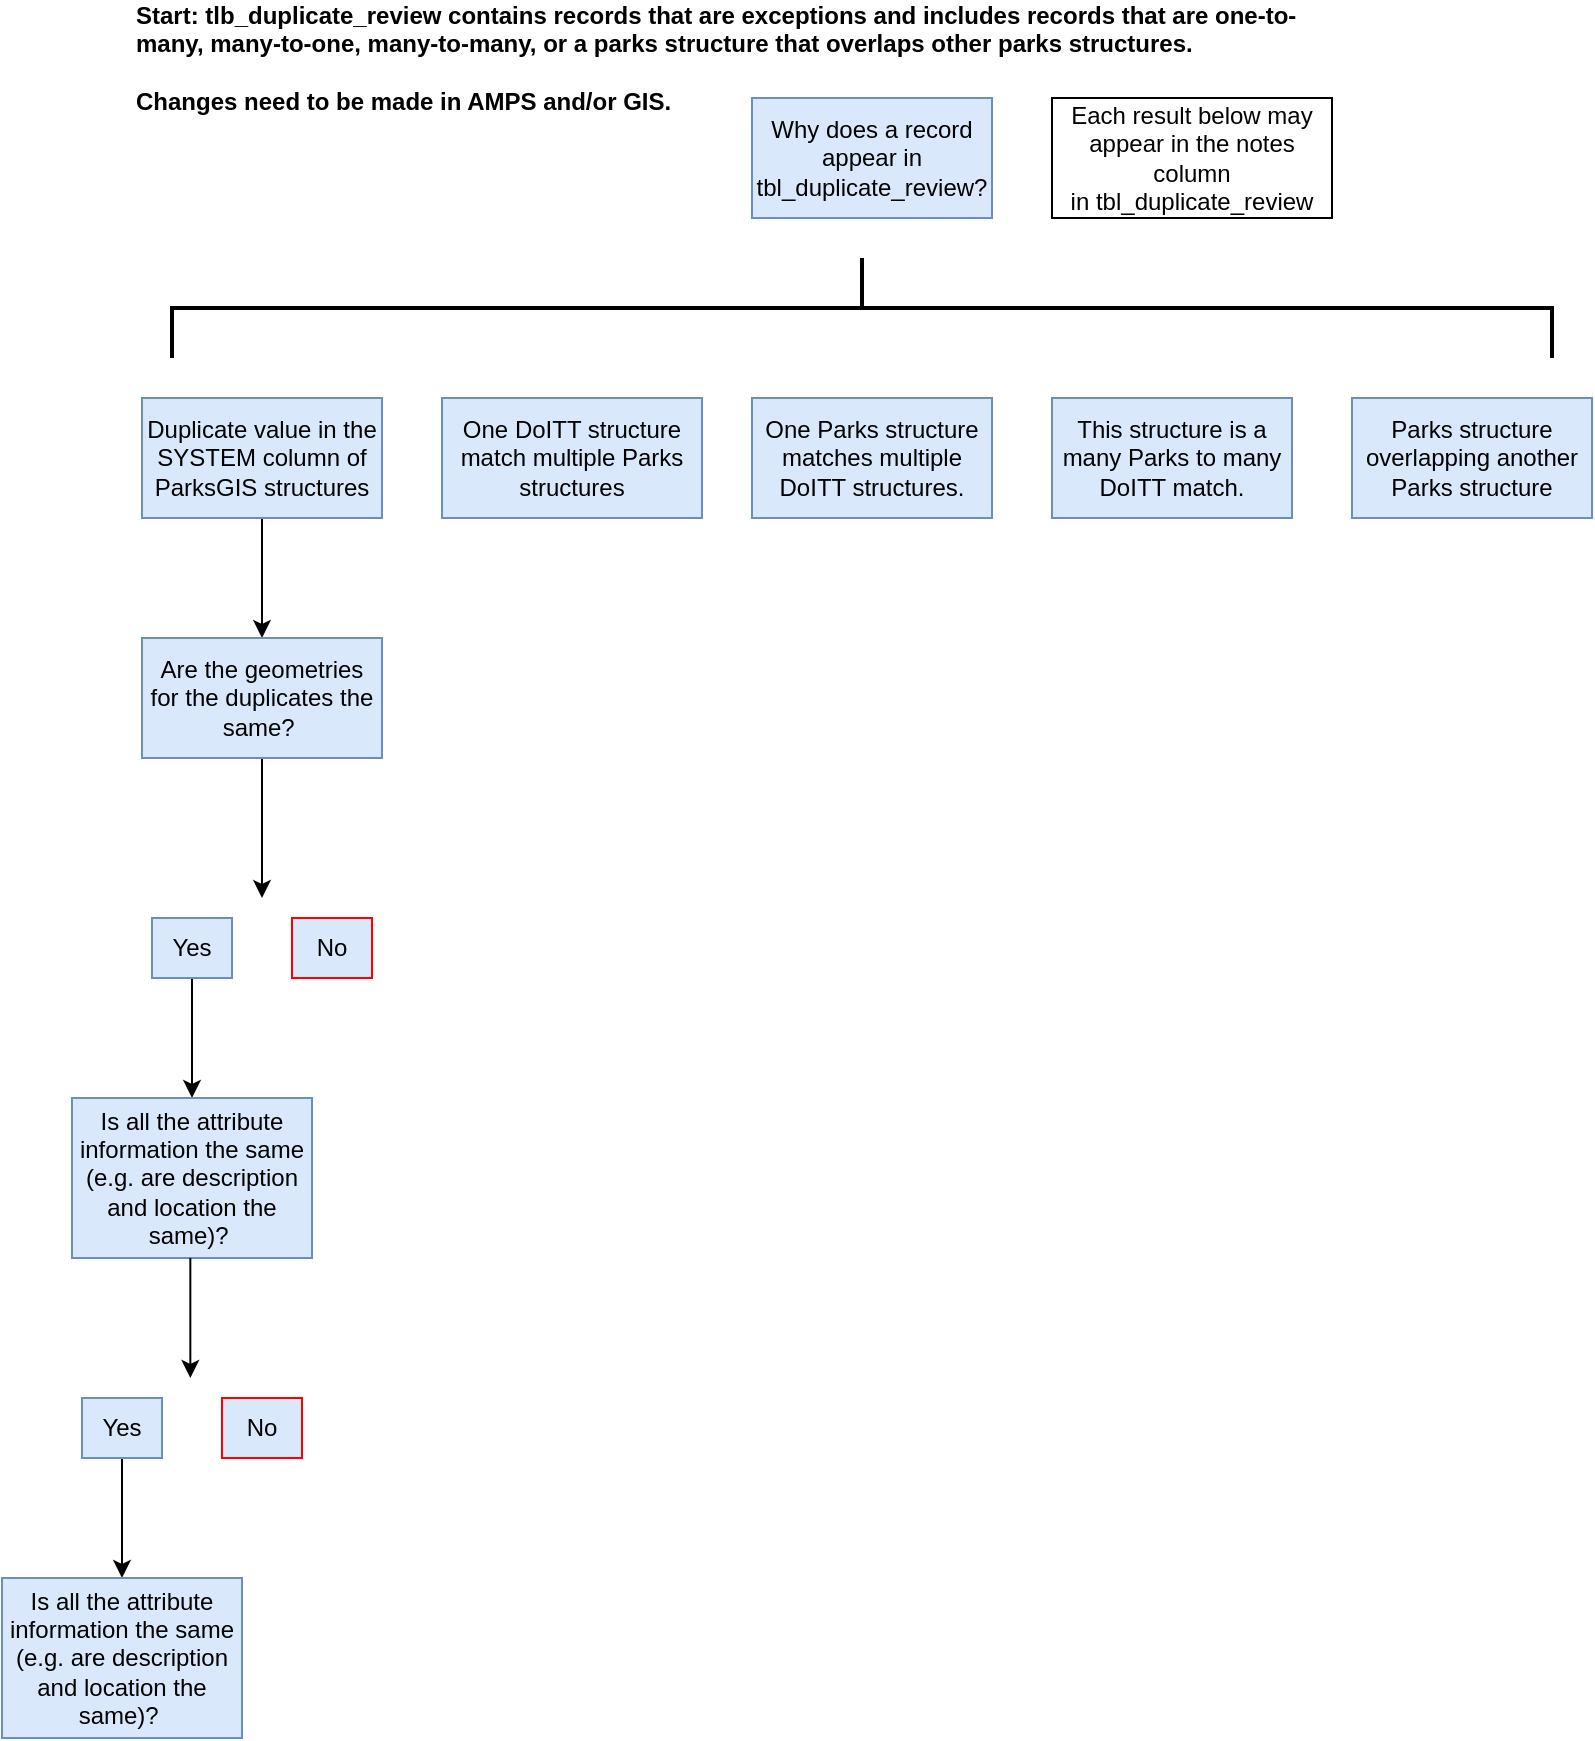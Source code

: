 <mxfile version="13.6.4" type="github">
  <diagram id="hUdBVl2sTiVrTUAv1wnK" name="Page-1">
    <mxGraphModel dx="1958" dy="1715" grid="1" gridSize="10" guides="1" tooltips="1" connect="1" arrows="1" fold="1" page="1" pageScale="1" pageWidth="850" pageHeight="1100" math="0" shadow="0">
      <root>
        <mxCell id="0" />
        <mxCell id="1" parent="0" />
        <mxCell id="Gdu_VGWDFXmtHtz_7FUW-9" value="&lt;div style=&quot;box-sizing: border-box&quot;&gt;&lt;font style=&quot;font-size: 12px&quot;&gt;This structure is a many Parks to many DoITT match.&lt;/font&gt;&lt;/div&gt;" style="rounded=0;whiteSpace=wrap;html=1;fillColor=#dae8fc;strokeColor=#6c8ebf;" vertex="1" parent="1">
          <mxGeometry x="520" y="160" width="120" height="60" as="geometry" />
        </mxCell>
        <mxCell id="Gdu_VGWDFXmtHtz_7FUW-10" value="&lt;div style=&quot;box-sizing: border-box ; font-family: &amp;#34;segoe ui&amp;#34; , , &amp;#34;apple color emoji&amp;#34; , &amp;#34;segoe ui emoji&amp;#34; , sans-serif&quot;&gt;One Parks structure matches multiple DoITT structures.&lt;/div&gt;" style="rounded=0;whiteSpace=wrap;html=1;fillColor=#dae8fc;strokeColor=#6c8ebf;" vertex="1" parent="1">
          <mxGeometry x="370" y="160" width="120" height="60" as="geometry" />
        </mxCell>
        <mxCell id="Gdu_VGWDFXmtHtz_7FUW-11" value="&lt;div style=&quot;box-sizing: border-box ; font-family: &amp;#34;segoe ui&amp;#34; , , &amp;#34;apple color emoji&amp;#34; , &amp;#34;segoe ui emoji&amp;#34; , sans-serif&quot;&gt;One DoITT structure match multiple Parks structures&lt;/div&gt;" style="rounded=0;whiteSpace=wrap;html=1;fillColor=#dae8fc;strokeColor=#6c8ebf;" vertex="1" parent="1">
          <mxGeometry x="215" y="160" width="130" height="60" as="geometry" />
        </mxCell>
        <mxCell id="Gdu_VGWDFXmtHtz_7FUW-12" value="Start: tlb_duplicate_review contains records that are exceptions and includes records that are one-to-many, many-to-one, many-to-many, or a parks structure that overlaps other parks structures.&amp;nbsp;&lt;br&gt;&lt;br&gt;Changes need to be made in AMPS and/or GIS.&amp;nbsp;" style="text;html=1;strokeColor=none;fillColor=none;align=left;verticalAlign=middle;whiteSpace=wrap;rounded=0;fontStyle=1" vertex="1" parent="1">
          <mxGeometry x="60" y="-20" width="600" height="20" as="geometry" />
        </mxCell>
        <mxCell id="Gdu_VGWDFXmtHtz_7FUW-13" value="&lt;div style=&quot;box-sizing: border-box ; font-family: &amp;#34;segoe ui&amp;#34; , , &amp;#34;apple color emoji&amp;#34; , &amp;#34;segoe ui emoji&amp;#34; , sans-serif ; font-size: 14px&quot;&gt;&lt;div style=&quot;box-sizing: border-box ; font-family: &amp;#34;segoe ui&amp;#34; , , &amp;#34;apple color emoji&amp;#34; , &amp;#34;segoe ui emoji&amp;#34; , sans-serif ; font-size: 12px&quot;&gt;Parks structure overlapping another Parks structure&lt;/div&gt;&lt;/div&gt;" style="rounded=0;whiteSpace=wrap;html=1;fillColor=#dae8fc;strokeColor=#6c8ebf;" vertex="1" parent="1">
          <mxGeometry x="670" y="160" width="120" height="60" as="geometry" />
        </mxCell>
        <mxCell id="Gdu_VGWDFXmtHtz_7FUW-21" value="" style="edgeStyle=orthogonalEdgeStyle;rounded=0;orthogonalLoop=1;jettySize=auto;html=1;" edge="1" parent="1" source="Gdu_VGWDFXmtHtz_7FUW-15">
          <mxGeometry relative="1" as="geometry">
            <mxPoint x="125" y="280" as="targetPoint" />
          </mxGeometry>
        </mxCell>
        <mxCell id="Gdu_VGWDFXmtHtz_7FUW-15" value="&lt;div style=&quot;box-sizing: border-box ; font-family: &amp;#34;segoe ui&amp;#34; , , &amp;#34;apple color emoji&amp;#34; , &amp;#34;segoe ui emoji&amp;#34; , sans-serif ; font-size: 14px&quot;&gt;&lt;div style=&quot;box-sizing: border-box ; font-family: &amp;#34;segoe ui&amp;#34; , , &amp;#34;apple color emoji&amp;#34; , &amp;#34;segoe ui emoji&amp;#34; , sans-serif ; font-size: 12px&quot;&gt;Duplicate value in the SYSTEM column of ParksGIS structures&lt;/div&gt;&lt;/div&gt;" style="rounded=0;whiteSpace=wrap;html=1;fillColor=#dae8fc;strokeColor=#6c8ebf;" vertex="1" parent="1">
          <mxGeometry x="65" y="160" width="120" height="60" as="geometry" />
        </mxCell>
        <mxCell id="Gdu_VGWDFXmtHtz_7FUW-17" value="Why does a record appear in tbl_duplicate_review?" style="rounded=0;whiteSpace=wrap;html=1;fillColor=#dae8fc;strokeColor=#6c8ebf;" vertex="1" parent="1">
          <mxGeometry x="370" y="10" width="120" height="60" as="geometry" />
        </mxCell>
        <mxCell id="Gdu_VGWDFXmtHtz_7FUW-18" value="" style="strokeWidth=2;html=1;shape=mxgraph.flowchart.annotation_2;align=left;labelPosition=right;pointerEvents=1;rotation=90;" vertex="1" parent="1">
          <mxGeometry x="400" y="-230" width="50" height="690" as="geometry" />
        </mxCell>
        <mxCell id="Gdu_VGWDFXmtHtz_7FUW-19" value="&lt;div style=&quot;box-sizing: border-box ; font-family: &amp;#34;segoe ui&amp;#34; , , &amp;#34;apple color emoji&amp;#34; , &amp;#34;segoe ui emoji&amp;#34; , sans-serif ; font-size: 14px&quot;&gt;&lt;div style=&quot;box-sizing: border-box ; font-family: &amp;#34;segoe ui&amp;#34; , , &amp;#34;apple color emoji&amp;#34; , &amp;#34;segoe ui emoji&amp;#34; , sans-serif ; font-size: 12px&quot;&gt;Each result below may appear in the notes column in&amp;nbsp;&lt;span&gt;tbl_duplicate_review&lt;/span&gt;&lt;/div&gt;&lt;/div&gt;" style="rounded=0;whiteSpace=wrap;html=1;" vertex="1" parent="1">
          <mxGeometry x="520" y="10" width="140" height="60" as="geometry" />
        </mxCell>
        <mxCell id="Gdu_VGWDFXmtHtz_7FUW-26" value="" style="edgeStyle=orthogonalEdgeStyle;rounded=0;orthogonalLoop=1;jettySize=auto;html=1;" edge="1" parent="1" source="Gdu_VGWDFXmtHtz_7FUW-23">
          <mxGeometry relative="1" as="geometry">
            <mxPoint x="125" y="410" as="targetPoint" />
          </mxGeometry>
        </mxCell>
        <mxCell id="Gdu_VGWDFXmtHtz_7FUW-23" value="Are the geometries for the duplicates the same?&amp;nbsp;" style="rounded=0;whiteSpace=wrap;html=1;fillColor=#dae8fc;strokeColor=#6c8ebf;" vertex="1" parent="1">
          <mxGeometry x="65" y="280" width="120" height="60" as="geometry" />
        </mxCell>
        <mxCell id="Gdu_VGWDFXmtHtz_7FUW-30" value="" style="edgeStyle=orthogonalEdgeStyle;rounded=0;orthogonalLoop=1;jettySize=auto;html=1;" edge="1" parent="1" source="Gdu_VGWDFXmtHtz_7FUW-27" target="Gdu_VGWDFXmtHtz_7FUW-29">
          <mxGeometry relative="1" as="geometry" />
        </mxCell>
        <mxCell id="Gdu_VGWDFXmtHtz_7FUW-27" value="Yes" style="rounded=0;whiteSpace=wrap;html=1;fillColor=#dae8fc;strokeColor=#6c8ebf;" vertex="1" parent="1">
          <mxGeometry x="70" y="420" width="40" height="30" as="geometry" />
        </mxCell>
        <mxCell id="Gdu_VGWDFXmtHtz_7FUW-28" value="No" style="rounded=0;whiteSpace=wrap;html=1;fillColor=#dae8fc;strokeColor=#FF0000;" vertex="1" parent="1">
          <mxGeometry x="140" y="420" width="40" height="30" as="geometry" />
        </mxCell>
        <mxCell id="Gdu_VGWDFXmtHtz_7FUW-29" value="Is all the attribute information the same (e.g. are description and location the same)?&amp;nbsp;" style="rounded=0;whiteSpace=wrap;html=1;fillColor=#dae8fc;strokeColor=#6c8ebf;" vertex="1" parent="1">
          <mxGeometry x="30" y="510" width="120" height="80" as="geometry" />
        </mxCell>
        <mxCell id="Gdu_VGWDFXmtHtz_7FUW-39" value="" style="edgeStyle=orthogonalEdgeStyle;rounded=0;orthogonalLoop=1;jettySize=auto;html=1;" edge="1" parent="1" source="Gdu_VGWDFXmtHtz_7FUW-34" target="Gdu_VGWDFXmtHtz_7FUW-38">
          <mxGeometry relative="1" as="geometry" />
        </mxCell>
        <mxCell id="Gdu_VGWDFXmtHtz_7FUW-34" value="Yes" style="rounded=0;whiteSpace=wrap;html=1;fillColor=#dae8fc;strokeColor=#6c8ebf;" vertex="1" parent="1">
          <mxGeometry x="35" y="660" width="40" height="30" as="geometry" />
        </mxCell>
        <mxCell id="Gdu_VGWDFXmtHtz_7FUW-35" value="No" style="rounded=0;whiteSpace=wrap;html=1;fillColor=#dae8fc;strokeColor=#FF0000;" vertex="1" parent="1">
          <mxGeometry x="105" y="660" width="40" height="30" as="geometry" />
        </mxCell>
        <mxCell id="Gdu_VGWDFXmtHtz_7FUW-37" value="" style="edgeStyle=orthogonalEdgeStyle;rounded=0;orthogonalLoop=1;jettySize=auto;html=1;" edge="1" parent="1">
          <mxGeometry relative="1" as="geometry">
            <mxPoint x="89.17" y="590" as="sourcePoint" />
            <mxPoint x="89.17" y="650" as="targetPoint" />
          </mxGeometry>
        </mxCell>
        <mxCell id="Gdu_VGWDFXmtHtz_7FUW-38" value="Is all the attribute information the same (e.g. are description and location the same)?&amp;nbsp;" style="rounded=0;whiteSpace=wrap;html=1;fillColor=#dae8fc;strokeColor=#6c8ebf;" vertex="1" parent="1">
          <mxGeometry x="-5" y="750" width="120" height="80" as="geometry" />
        </mxCell>
      </root>
    </mxGraphModel>
  </diagram>
</mxfile>
